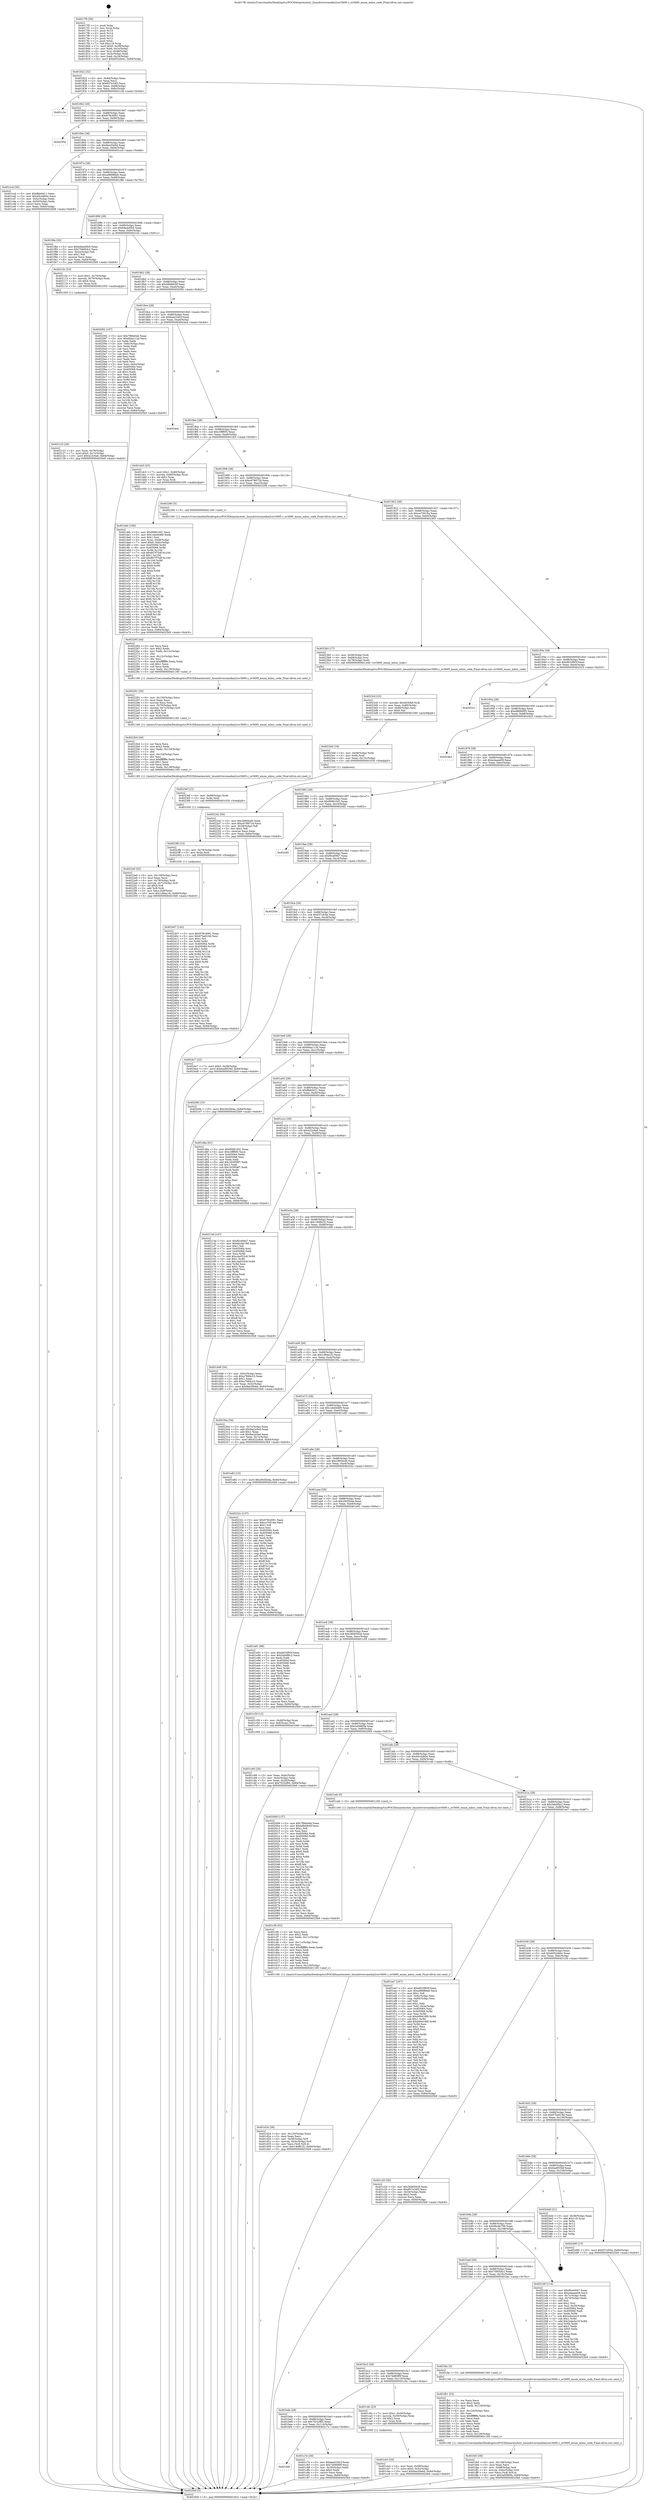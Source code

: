 digraph "0x4017f0" {
  label = "0x4017f0 (/mnt/c/Users/mathe/Desktop/tcc/POCII/binaries/extr_linuxdriversmediai2cov5695.c_ov5695_enum_mbus_code_Final-ollvm.out::main(0))"
  labelloc = "t"
  node[shape=record]

  Entry [label="",width=0.3,height=0.3,shape=circle,fillcolor=black,style=filled]
  "0x401822" [label="{
     0x401822 [32]\l
     | [instrs]\l
     &nbsp;&nbsp;0x401822 \<+6\>: mov -0x84(%rbp),%eax\l
     &nbsp;&nbsp;0x401828 \<+2\>: mov %eax,%ecx\l
     &nbsp;&nbsp;0x40182a \<+6\>: sub $0x857e34f3,%ecx\l
     &nbsp;&nbsp;0x401830 \<+6\>: mov %eax,-0x88(%rbp)\l
     &nbsp;&nbsp;0x401836 \<+6\>: mov %ecx,-0x8c(%rbp)\l
     &nbsp;&nbsp;0x40183c \<+6\>: je 0000000000401c3e \<main+0x44e\>\l
  }"]
  "0x401c3e" [label="{
     0x401c3e\l
  }", style=dashed]
  "0x401842" [label="{
     0x401842 [28]\l
     | [instrs]\l
     &nbsp;&nbsp;0x401842 \<+5\>: jmp 0000000000401847 \<main+0x57\>\l
     &nbsp;&nbsp;0x401847 \<+6\>: mov -0x88(%rbp),%eax\l
     &nbsp;&nbsp;0x40184d \<+5\>: sub $0x978c4091,%eax\l
     &nbsp;&nbsp;0x401852 \<+6\>: mov %eax,-0x90(%rbp)\l
     &nbsp;&nbsp;0x401858 \<+6\>: je 000000000040255d \<main+0xd6d\>\l
  }"]
  Exit [label="",width=0.3,height=0.3,shape=circle,fillcolor=black,style=filled,peripheries=2]
  "0x40255d" [label="{
     0x40255d\l
  }", style=dashed]
  "0x40185e" [label="{
     0x40185e [28]\l
     | [instrs]\l
     &nbsp;&nbsp;0x40185e \<+5\>: jmp 0000000000401863 \<main+0x73\>\l
     &nbsp;&nbsp;0x401863 \<+6\>: mov -0x88(%rbp),%eax\l
     &nbsp;&nbsp;0x401869 \<+5\>: sub $0x9ee30e6d,%eax\l
     &nbsp;&nbsp;0x40186e \<+6\>: mov %eax,-0x94(%rbp)\l
     &nbsp;&nbsp;0x401874 \<+6\>: je 0000000000401ccd \<main+0x4dd\>\l
  }"]
  "0x402407" [label="{
     0x402407 [142]\l
     | [instrs]\l
     &nbsp;&nbsp;0x402407 \<+5\>: mov $0x978c4091,%eax\l
     &nbsp;&nbsp;0x40240c \<+5\>: mov $0x67be619d,%esi\l
     &nbsp;&nbsp;0x402411 \<+2\>: mov $0x1,%cl\l
     &nbsp;&nbsp;0x402413 \<+3\>: xor %r8d,%r8d\l
     &nbsp;&nbsp;0x402416 \<+8\>: mov 0x405064,%r9d\l
     &nbsp;&nbsp;0x40241e \<+8\>: mov 0x405068,%r10d\l
     &nbsp;&nbsp;0x402426 \<+4\>: sub $0x1,%r8d\l
     &nbsp;&nbsp;0x40242a \<+3\>: mov %r9d,%r11d\l
     &nbsp;&nbsp;0x40242d \<+3\>: add %r8d,%r11d\l
     &nbsp;&nbsp;0x402430 \<+4\>: imul %r11d,%r9d\l
     &nbsp;&nbsp;0x402434 \<+4\>: and $0x1,%r9d\l
     &nbsp;&nbsp;0x402438 \<+4\>: cmp $0x0,%r9d\l
     &nbsp;&nbsp;0x40243c \<+3\>: sete %bl\l
     &nbsp;&nbsp;0x40243f \<+4\>: cmp $0xa,%r10d\l
     &nbsp;&nbsp;0x402443 \<+4\>: setl %r14b\l
     &nbsp;&nbsp;0x402447 \<+3\>: mov %bl,%r15b\l
     &nbsp;&nbsp;0x40244a \<+4\>: xor $0xff,%r15b\l
     &nbsp;&nbsp;0x40244e \<+3\>: mov %r14b,%r12b\l
     &nbsp;&nbsp;0x402451 \<+4\>: xor $0xff,%r12b\l
     &nbsp;&nbsp;0x402455 \<+3\>: xor $0x0,%cl\l
     &nbsp;&nbsp;0x402458 \<+3\>: mov %r15b,%r13b\l
     &nbsp;&nbsp;0x40245b \<+4\>: and $0x0,%r13b\l
     &nbsp;&nbsp;0x40245f \<+2\>: and %cl,%bl\l
     &nbsp;&nbsp;0x402461 \<+3\>: mov %r12b,%dl\l
     &nbsp;&nbsp;0x402464 \<+3\>: and $0x0,%dl\l
     &nbsp;&nbsp;0x402467 \<+3\>: and %cl,%r14b\l
     &nbsp;&nbsp;0x40246a \<+3\>: or %bl,%r13b\l
     &nbsp;&nbsp;0x40246d \<+3\>: or %r14b,%dl\l
     &nbsp;&nbsp;0x402470 \<+3\>: xor %dl,%r13b\l
     &nbsp;&nbsp;0x402473 \<+3\>: or %r12b,%r15b\l
     &nbsp;&nbsp;0x402476 \<+4\>: xor $0xff,%r15b\l
     &nbsp;&nbsp;0x40247a \<+3\>: or $0x0,%cl\l
     &nbsp;&nbsp;0x40247d \<+3\>: and %cl,%r15b\l
     &nbsp;&nbsp;0x402480 \<+3\>: or %r15b,%r13b\l
     &nbsp;&nbsp;0x402483 \<+4\>: test $0x1,%r13b\l
     &nbsp;&nbsp;0x402487 \<+3\>: cmovne %esi,%eax\l
     &nbsp;&nbsp;0x40248a \<+6\>: mov %eax,-0x84(%rbp)\l
     &nbsp;&nbsp;0x402490 \<+5\>: jmp 00000000004025b9 \<main+0xdc9\>\l
  }"]
  "0x401ccd" [label="{
     0x401ccd [30]\l
     | [instrs]\l
     &nbsp;&nbsp;0x401ccd \<+5\>: mov $0xffeb0d11,%eax\l
     &nbsp;&nbsp;0x401cd2 \<+5\>: mov $0x45c4d60e,%ecx\l
     &nbsp;&nbsp;0x401cd7 \<+3\>: mov -0x5c(%rbp),%edx\l
     &nbsp;&nbsp;0x401cda \<+3\>: cmp -0x50(%rbp),%edx\l
     &nbsp;&nbsp;0x401cdd \<+3\>: cmovl %ecx,%eax\l
     &nbsp;&nbsp;0x401ce0 \<+6\>: mov %eax,-0x84(%rbp)\l
     &nbsp;&nbsp;0x401ce6 \<+5\>: jmp 00000000004025b9 \<main+0xdc9\>\l
  }"]
  "0x40187a" [label="{
     0x40187a [28]\l
     | [instrs]\l
     &nbsp;&nbsp;0x40187a \<+5\>: jmp 000000000040187f \<main+0x8f\>\l
     &nbsp;&nbsp;0x40187f \<+6\>: mov -0x88(%rbp),%eax\l
     &nbsp;&nbsp;0x401885 \<+5\>: sub $0xa98986a9,%eax\l
     &nbsp;&nbsp;0x40188a \<+6\>: mov %eax,-0x98(%rbp)\l
     &nbsp;&nbsp;0x401890 \<+6\>: je 0000000000401f8e \<main+0x79e\>\l
  }"]
  "0x4023fb" [label="{
     0x4023fb [12]\l
     | [instrs]\l
     &nbsp;&nbsp;0x4023fb \<+4\>: mov -0x78(%rbp),%rdx\l
     &nbsp;&nbsp;0x4023ff \<+3\>: mov %rdx,%rdi\l
     &nbsp;&nbsp;0x402402 \<+5\>: call 0000000000401030 \<free@plt\>\l
     | [calls]\l
     &nbsp;&nbsp;0x401030 \{1\} (unknown)\l
  }"]
  "0x401f8e" [label="{
     0x401f8e [30]\l
     | [instrs]\l
     &nbsp;&nbsp;0x401f8e \<+5\>: mov $0xb9a4d5b5,%eax\l
     &nbsp;&nbsp;0x401f93 \<+5\>: mov $0x75905dc2,%ecx\l
     &nbsp;&nbsp;0x401f98 \<+3\>: mov -0x2a(%rbp),%dl\l
     &nbsp;&nbsp;0x401f9b \<+3\>: test $0x1,%dl\l
     &nbsp;&nbsp;0x401f9e \<+3\>: cmovne %ecx,%eax\l
     &nbsp;&nbsp;0x401fa1 \<+6\>: mov %eax,-0x84(%rbp)\l
     &nbsp;&nbsp;0x401fa7 \<+5\>: jmp 00000000004025b9 \<main+0xdc9\>\l
  }"]
  "0x401896" [label="{
     0x401896 [28]\l
     | [instrs]\l
     &nbsp;&nbsp;0x401896 \<+5\>: jmp 000000000040189b \<main+0xab\>\l
     &nbsp;&nbsp;0x40189b \<+6\>: mov -0x88(%rbp),%eax\l
     &nbsp;&nbsp;0x4018a1 \<+5\>: sub $0xb9a4d5b5,%eax\l
     &nbsp;&nbsp;0x4018a6 \<+6\>: mov %eax,-0x9c(%rbp)\l
     &nbsp;&nbsp;0x4018ac \<+6\>: je 000000000040210c \<main+0x91c\>\l
  }"]
  "0x4023ef" [label="{
     0x4023ef [12]\l
     | [instrs]\l
     &nbsp;&nbsp;0x4023ef \<+4\>: mov -0x68(%rbp),%rdx\l
     &nbsp;&nbsp;0x4023f3 \<+3\>: mov %rdx,%rdi\l
     &nbsp;&nbsp;0x4023f6 \<+5\>: call 0000000000401030 \<free@plt\>\l
     | [calls]\l
     &nbsp;&nbsp;0x401030 \{1\} (unknown)\l
  }"]
  "0x40210c" [label="{
     0x40210c [23]\l
     | [instrs]\l
     &nbsp;&nbsp;0x40210c \<+7\>: movl $0x1,-0x70(%rbp)\l
     &nbsp;&nbsp;0x402113 \<+4\>: movslq -0x70(%rbp),%rax\l
     &nbsp;&nbsp;0x402117 \<+4\>: shl $0x4,%rax\l
     &nbsp;&nbsp;0x40211b \<+3\>: mov %rax,%rdi\l
     &nbsp;&nbsp;0x40211e \<+5\>: call 0000000000401050 \<malloc@plt\>\l
     | [calls]\l
     &nbsp;&nbsp;0x401050 \{1\} (unknown)\l
  }"]
  "0x4018b2" [label="{
     0x4018b2 [28]\l
     | [instrs]\l
     &nbsp;&nbsp;0x4018b2 \<+5\>: jmp 00000000004018b7 \<main+0xc7\>\l
     &nbsp;&nbsp;0x4018b7 \<+6\>: mov -0x88(%rbp),%eax\l
     &nbsp;&nbsp;0x4018bd \<+5\>: sub $0xb9b68c0f,%eax\l
     &nbsp;&nbsp;0x4018c2 \<+6\>: mov %eax,-0xa0(%rbp)\l
     &nbsp;&nbsp;0x4018c8 \<+6\>: je 0000000000402092 \<main+0x8a2\>\l
  }"]
  "0x4023dd" [label="{
     0x4023dd [18]\l
     | [instrs]\l
     &nbsp;&nbsp;0x4023dd \<+4\>: mov -0x58(%rbp),%rdx\l
     &nbsp;&nbsp;0x4023e1 \<+3\>: mov %rdx,%rdi\l
     &nbsp;&nbsp;0x4023e4 \<+6\>: mov %eax,-0x13c(%rbp)\l
     &nbsp;&nbsp;0x4023ea \<+5\>: call 0000000000401030 \<free@plt\>\l
     | [calls]\l
     &nbsp;&nbsp;0x401030 \{1\} (unknown)\l
  }"]
  "0x402092" [label="{
     0x402092 [107]\l
     | [instrs]\l
     &nbsp;&nbsp;0x402092 \<+5\>: mov $0x7f66e0eb,%eax\l
     &nbsp;&nbsp;0x402097 \<+5\>: mov $0xfd4a112d,%ecx\l
     &nbsp;&nbsp;0x40209c \<+2\>: xor %edx,%edx\l
     &nbsp;&nbsp;0x40209e \<+3\>: mov -0x6c(%rbp),%esi\l
     &nbsp;&nbsp;0x4020a1 \<+2\>: mov %edx,%edi\l
     &nbsp;&nbsp;0x4020a3 \<+2\>: sub %esi,%edi\l
     &nbsp;&nbsp;0x4020a5 \<+2\>: mov %edx,%esi\l
     &nbsp;&nbsp;0x4020a7 \<+3\>: sub $0x1,%esi\l
     &nbsp;&nbsp;0x4020aa \<+2\>: add %esi,%edi\l
     &nbsp;&nbsp;0x4020ac \<+2\>: mov %edx,%esi\l
     &nbsp;&nbsp;0x4020ae \<+2\>: sub %edi,%esi\l
     &nbsp;&nbsp;0x4020b0 \<+3\>: mov %esi,-0x6c(%rbp)\l
     &nbsp;&nbsp;0x4020b3 \<+7\>: mov 0x405064,%esi\l
     &nbsp;&nbsp;0x4020ba \<+7\>: mov 0x405068,%edi\l
     &nbsp;&nbsp;0x4020c1 \<+3\>: sub $0x1,%edx\l
     &nbsp;&nbsp;0x4020c4 \<+3\>: mov %esi,%r8d\l
     &nbsp;&nbsp;0x4020c7 \<+3\>: add %edx,%r8d\l
     &nbsp;&nbsp;0x4020ca \<+4\>: imul %r8d,%esi\l
     &nbsp;&nbsp;0x4020ce \<+3\>: and $0x1,%esi\l
     &nbsp;&nbsp;0x4020d1 \<+3\>: cmp $0x0,%esi\l
     &nbsp;&nbsp;0x4020d4 \<+4\>: sete %r9b\l
     &nbsp;&nbsp;0x4020d8 \<+3\>: cmp $0xa,%edi\l
     &nbsp;&nbsp;0x4020db \<+4\>: setl %r10b\l
     &nbsp;&nbsp;0x4020df \<+3\>: mov %r9b,%r11b\l
     &nbsp;&nbsp;0x4020e2 \<+3\>: and %r10b,%r11b\l
     &nbsp;&nbsp;0x4020e5 \<+3\>: xor %r10b,%r9b\l
     &nbsp;&nbsp;0x4020e8 \<+3\>: or %r9b,%r11b\l
     &nbsp;&nbsp;0x4020eb \<+4\>: test $0x1,%r11b\l
     &nbsp;&nbsp;0x4020ef \<+3\>: cmovne %ecx,%eax\l
     &nbsp;&nbsp;0x4020f2 \<+6\>: mov %eax,-0x84(%rbp)\l
     &nbsp;&nbsp;0x4020f8 \<+5\>: jmp 00000000004025b9 \<main+0xdc9\>\l
  }"]
  "0x4018ce" [label="{
     0x4018ce [28]\l
     | [instrs]\l
     &nbsp;&nbsp;0x4018ce \<+5\>: jmp 00000000004018d3 \<main+0xe3\>\l
     &nbsp;&nbsp;0x4018d3 \<+6\>: mov -0x88(%rbp),%eax\l
     &nbsp;&nbsp;0x4018d9 \<+5\>: sub $0xba433d1f,%eax\l
     &nbsp;&nbsp;0x4018de \<+6\>: mov %eax,-0xa4(%rbp)\l
     &nbsp;&nbsp;0x4018e4 \<+6\>: je 00000000004024a4 \<main+0xcb4\>\l
  }"]
  "0x4023c6" [label="{
     0x4023c6 [23]\l
     | [instrs]\l
     &nbsp;&nbsp;0x4023c6 \<+10\>: movabs $0x4030b6,%rdi\l
     &nbsp;&nbsp;0x4023d0 \<+3\>: mov %eax,-0x80(%rbp)\l
     &nbsp;&nbsp;0x4023d3 \<+3\>: mov -0x80(%rbp),%esi\l
     &nbsp;&nbsp;0x4023d6 \<+2\>: mov $0x0,%al\l
     &nbsp;&nbsp;0x4023d8 \<+5\>: call 0000000000401040 \<printf@plt\>\l
     | [calls]\l
     &nbsp;&nbsp;0x401040 \{1\} (unknown)\l
  }"]
  "0x4024a4" [label="{
     0x4024a4\l
  }", style=dashed]
  "0x4018ea" [label="{
     0x4018ea [28]\l
     | [instrs]\l
     &nbsp;&nbsp;0x4018ea \<+5\>: jmp 00000000004018ef \<main+0xff\>\l
     &nbsp;&nbsp;0x4018ef \<+6\>: mov -0x88(%rbp),%eax\l
     &nbsp;&nbsp;0x4018f5 \<+5\>: sub $0xc5fff0f3,%eax\l
     &nbsp;&nbsp;0x4018fa \<+6\>: mov %eax,-0xa8(%rbp)\l
     &nbsp;&nbsp;0x401900 \<+6\>: je 0000000000401dc5 \<main+0x5d5\>\l
  }"]
  "0x4022e0" [label="{
     0x4022e0 [42]\l
     | [instrs]\l
     &nbsp;&nbsp;0x4022e0 \<+6\>: mov -0x138(%rbp),%ecx\l
     &nbsp;&nbsp;0x4022e6 \<+3\>: imul %eax,%ecx\l
     &nbsp;&nbsp;0x4022e9 \<+4\>: mov -0x78(%rbp),%rdi\l
     &nbsp;&nbsp;0x4022ed \<+4\>: movslq -0x7c(%rbp),%r8\l
     &nbsp;&nbsp;0x4022f1 \<+4\>: shl $0x4,%r8\l
     &nbsp;&nbsp;0x4022f5 \<+3\>: add %r8,%rdi\l
     &nbsp;&nbsp;0x4022f8 \<+3\>: mov %ecx,0x8(%rdi)\l
     &nbsp;&nbsp;0x4022fb \<+10\>: movl $0x1d9ae1fc,-0x84(%rbp)\l
     &nbsp;&nbsp;0x402305 \<+5\>: jmp 00000000004025b9 \<main+0xdc9\>\l
  }"]
  "0x401dc5" [label="{
     0x401dc5 [23]\l
     | [instrs]\l
     &nbsp;&nbsp;0x401dc5 \<+7\>: movl $0x1,-0x60(%rbp)\l
     &nbsp;&nbsp;0x401dcc \<+4\>: movslq -0x60(%rbp),%rax\l
     &nbsp;&nbsp;0x401dd0 \<+4\>: shl $0x2,%rax\l
     &nbsp;&nbsp;0x401dd4 \<+3\>: mov %rax,%rdi\l
     &nbsp;&nbsp;0x401dd7 \<+5\>: call 0000000000401050 \<malloc@plt\>\l
     | [calls]\l
     &nbsp;&nbsp;0x401050 \{1\} (unknown)\l
  }"]
  "0x401906" [label="{
     0x401906 [28]\l
     | [instrs]\l
     &nbsp;&nbsp;0x401906 \<+5\>: jmp 000000000040190b \<main+0x11b\>\l
     &nbsp;&nbsp;0x40190b \<+6\>: mov -0x88(%rbp),%eax\l
     &nbsp;&nbsp;0x401911 \<+5\>: sub $0xc678872d,%eax\l
     &nbsp;&nbsp;0x401916 \<+6\>: mov %eax,-0xac(%rbp)\l
     &nbsp;&nbsp;0x40191c \<+6\>: je 0000000000402260 \<main+0xa70\>\l
  }"]
  "0x4022b4" [label="{
     0x4022b4 [44]\l
     | [instrs]\l
     &nbsp;&nbsp;0x4022b4 \<+2\>: xor %ecx,%ecx\l
     &nbsp;&nbsp;0x4022b6 \<+5\>: mov $0x2,%edx\l
     &nbsp;&nbsp;0x4022bb \<+6\>: mov %edx,-0x134(%rbp)\l
     &nbsp;&nbsp;0x4022c1 \<+1\>: cltd\l
     &nbsp;&nbsp;0x4022c2 \<+6\>: mov -0x134(%rbp),%esi\l
     &nbsp;&nbsp;0x4022c8 \<+2\>: idiv %esi\l
     &nbsp;&nbsp;0x4022ca \<+6\>: imul $0xfffffffe,%edx,%edx\l
     &nbsp;&nbsp;0x4022d0 \<+3\>: sub $0x1,%ecx\l
     &nbsp;&nbsp;0x4022d3 \<+2\>: sub %ecx,%edx\l
     &nbsp;&nbsp;0x4022d5 \<+6\>: mov %edx,-0x138(%rbp)\l
     &nbsp;&nbsp;0x4022db \<+5\>: call 0000000000401160 \<next_i\>\l
     | [calls]\l
     &nbsp;&nbsp;0x401160 \{1\} (/mnt/c/Users/mathe/Desktop/tcc/POCII/binaries/extr_linuxdriversmediai2cov5695.c_ov5695_enum_mbus_code_Final-ollvm.out::next_i)\l
  }"]
  "0x402260" [label="{
     0x402260 [5]\l
     | [instrs]\l
     &nbsp;&nbsp;0x402260 \<+5\>: call 0000000000401160 \<next_i\>\l
     | [calls]\l
     &nbsp;&nbsp;0x401160 \{1\} (/mnt/c/Users/mathe/Desktop/tcc/POCII/binaries/extr_linuxdriversmediai2cov5695.c_ov5695_enum_mbus_code_Final-ollvm.out::next_i)\l
  }"]
  "0x401922" [label="{
     0x401922 [28]\l
     | [instrs]\l
     &nbsp;&nbsp;0x401922 \<+5\>: jmp 0000000000401927 \<main+0x137\>\l
     &nbsp;&nbsp;0x401927 \<+6\>: mov -0x88(%rbp),%eax\l
     &nbsp;&nbsp;0x40192d \<+5\>: sub $0xce70016a,%eax\l
     &nbsp;&nbsp;0x401932 \<+6\>: mov %eax,-0xb0(%rbp)\l
     &nbsp;&nbsp;0x401938 \<+6\>: je 00000000004023b5 \<main+0xbc5\>\l
  }"]
  "0x402291" [label="{
     0x402291 [35]\l
     | [instrs]\l
     &nbsp;&nbsp;0x402291 \<+6\>: mov -0x130(%rbp),%ecx\l
     &nbsp;&nbsp;0x402297 \<+3\>: imul %eax,%ecx\l
     &nbsp;&nbsp;0x40229a \<+3\>: movslq %ecx,%rdi\l
     &nbsp;&nbsp;0x40229d \<+4\>: mov -0x78(%rbp),%r8\l
     &nbsp;&nbsp;0x4022a1 \<+4\>: movslq -0x7c(%rbp),%r9\l
     &nbsp;&nbsp;0x4022a5 \<+4\>: shl $0x4,%r9\l
     &nbsp;&nbsp;0x4022a9 \<+3\>: add %r9,%r8\l
     &nbsp;&nbsp;0x4022ac \<+3\>: mov %rdi,(%r8)\l
     &nbsp;&nbsp;0x4022af \<+5\>: call 0000000000401160 \<next_i\>\l
     | [calls]\l
     &nbsp;&nbsp;0x401160 \{1\} (/mnt/c/Users/mathe/Desktop/tcc/POCII/binaries/extr_linuxdriversmediai2cov5695.c_ov5695_enum_mbus_code_Final-ollvm.out::next_i)\l
  }"]
  "0x4023b5" [label="{
     0x4023b5 [17]\l
     | [instrs]\l
     &nbsp;&nbsp;0x4023b5 \<+4\>: mov -0x58(%rbp),%rdi\l
     &nbsp;&nbsp;0x4023b9 \<+4\>: mov -0x68(%rbp),%rsi\l
     &nbsp;&nbsp;0x4023bd \<+4\>: mov -0x78(%rbp),%rdx\l
     &nbsp;&nbsp;0x4023c1 \<+5\>: call 0000000000401440 \<ov5695_enum_mbus_code\>\l
     | [calls]\l
     &nbsp;&nbsp;0x401440 \{1\} (/mnt/c/Users/mathe/Desktop/tcc/POCII/binaries/extr_linuxdriversmediai2cov5695.c_ov5695_enum_mbus_code_Final-ollvm.out::ov5695_enum_mbus_code)\l
  }"]
  "0x40193e" [label="{
     0x40193e [28]\l
     | [instrs]\l
     &nbsp;&nbsp;0x40193e \<+5\>: jmp 0000000000401943 \<main+0x153\>\l
     &nbsp;&nbsp;0x401943 \<+6\>: mov -0x88(%rbp),%eax\l
     &nbsp;&nbsp;0x401949 \<+5\>: sub $0xd633f93f,%eax\l
     &nbsp;&nbsp;0x40194e \<+6\>: mov %eax,-0xb4(%rbp)\l
     &nbsp;&nbsp;0x401954 \<+6\>: je 0000000000402523 \<main+0xd33\>\l
  }"]
  "0x402265" [label="{
     0x402265 [44]\l
     | [instrs]\l
     &nbsp;&nbsp;0x402265 \<+2\>: xor %ecx,%ecx\l
     &nbsp;&nbsp;0x402267 \<+5\>: mov $0x2,%edx\l
     &nbsp;&nbsp;0x40226c \<+6\>: mov %edx,-0x12c(%rbp)\l
     &nbsp;&nbsp;0x402272 \<+1\>: cltd\l
     &nbsp;&nbsp;0x402273 \<+6\>: mov -0x12c(%rbp),%esi\l
     &nbsp;&nbsp;0x402279 \<+2\>: idiv %esi\l
     &nbsp;&nbsp;0x40227b \<+6\>: imul $0xfffffffe,%edx,%edx\l
     &nbsp;&nbsp;0x402281 \<+3\>: sub $0x1,%ecx\l
     &nbsp;&nbsp;0x402284 \<+2\>: sub %ecx,%edx\l
     &nbsp;&nbsp;0x402286 \<+6\>: mov %edx,-0x130(%rbp)\l
     &nbsp;&nbsp;0x40228c \<+5\>: call 0000000000401160 \<next_i\>\l
     | [calls]\l
     &nbsp;&nbsp;0x401160 \{1\} (/mnt/c/Users/mathe/Desktop/tcc/POCII/binaries/extr_linuxdriversmediai2cov5695.c_ov5695_enum_mbus_code_Final-ollvm.out::next_i)\l
  }"]
  "0x402523" [label="{
     0x402523\l
  }", style=dashed]
  "0x40195a" [label="{
     0x40195a [28]\l
     | [instrs]\l
     &nbsp;&nbsp;0x40195a \<+5\>: jmp 000000000040195f \<main+0x16f\>\l
     &nbsp;&nbsp;0x40195f \<+6\>: mov -0x88(%rbp),%eax\l
     &nbsp;&nbsp;0x401965 \<+5\>: sub $0xd889d5f5,%eax\l
     &nbsp;&nbsp;0x40196a \<+6\>: mov %eax,-0xb8(%rbp)\l
     &nbsp;&nbsp;0x401970 \<+6\>: je 00000000004024b3 \<main+0xcc3\>\l
  }"]
  "0x402123" [label="{
     0x402123 [26]\l
     | [instrs]\l
     &nbsp;&nbsp;0x402123 \<+4\>: mov %rax,-0x78(%rbp)\l
     &nbsp;&nbsp;0x402127 \<+7\>: movl $0x0,-0x7c(%rbp)\l
     &nbsp;&nbsp;0x40212e \<+10\>: movl $0x422c6a6,-0x84(%rbp)\l
     &nbsp;&nbsp;0x402138 \<+5\>: jmp 00000000004025b9 \<main+0xdc9\>\l
  }"]
  "0x4024b3" [label="{
     0x4024b3\l
  }", style=dashed]
  "0x401976" [label="{
     0x401976 [28]\l
     | [instrs]\l
     &nbsp;&nbsp;0x401976 \<+5\>: jmp 000000000040197b \<main+0x18b\>\l
     &nbsp;&nbsp;0x40197b \<+6\>: mov -0x88(%rbp),%eax\l
     &nbsp;&nbsp;0x401981 \<+5\>: sub $0xe4aaee09,%eax\l
     &nbsp;&nbsp;0x401986 \<+6\>: mov %eax,-0xbc(%rbp)\l
     &nbsp;&nbsp;0x40198c \<+6\>: je 0000000000402242 \<main+0xa52\>\l
  }"]
  "0x401fe5" [label="{
     0x401fe5 [36]\l
     | [instrs]\l
     &nbsp;&nbsp;0x401fe5 \<+6\>: mov -0x128(%rbp),%ecx\l
     &nbsp;&nbsp;0x401feb \<+3\>: imul %eax,%ecx\l
     &nbsp;&nbsp;0x401fee \<+4\>: mov -0x68(%rbp),%r8\l
     &nbsp;&nbsp;0x401ff2 \<+4\>: movslq -0x6c(%rbp),%r9\l
     &nbsp;&nbsp;0x401ff6 \<+4\>: mov %ecx,(%r8,%r9,4)\l
     &nbsp;&nbsp;0x401ffa \<+10\>: movl $0x3a0980fa,-0x84(%rbp)\l
     &nbsp;&nbsp;0x402004 \<+5\>: jmp 00000000004025b9 \<main+0xdc9\>\l
  }"]
  "0x402242" [label="{
     0x402242 [30]\l
     | [instrs]\l
     &nbsp;&nbsp;0x402242 \<+5\>: mov $0x2995fcd0,%eax\l
     &nbsp;&nbsp;0x402247 \<+5\>: mov $0xc678872d,%ecx\l
     &nbsp;&nbsp;0x40224c \<+3\>: mov -0x29(%rbp),%dl\l
     &nbsp;&nbsp;0x40224f \<+3\>: test $0x1,%dl\l
     &nbsp;&nbsp;0x402252 \<+3\>: cmovne %ecx,%eax\l
     &nbsp;&nbsp;0x402255 \<+6\>: mov %eax,-0x84(%rbp)\l
     &nbsp;&nbsp;0x40225b \<+5\>: jmp 00000000004025b9 \<main+0xdc9\>\l
  }"]
  "0x401992" [label="{
     0x401992 [28]\l
     | [instrs]\l
     &nbsp;&nbsp;0x401992 \<+5\>: jmp 0000000000401997 \<main+0x1a7\>\l
     &nbsp;&nbsp;0x401997 \<+6\>: mov -0x88(%rbp),%eax\l
     &nbsp;&nbsp;0x40199d \<+5\>: sub $0xf09910d1,%eax\l
     &nbsp;&nbsp;0x4019a2 \<+6\>: mov %eax,-0xc0(%rbp)\l
     &nbsp;&nbsp;0x4019a8 \<+6\>: je 00000000004024f2 \<main+0xd02\>\l
  }"]
  "0x401fb1" [label="{
     0x401fb1 [52]\l
     | [instrs]\l
     &nbsp;&nbsp;0x401fb1 \<+2\>: xor %ecx,%ecx\l
     &nbsp;&nbsp;0x401fb3 \<+5\>: mov $0x2,%edx\l
     &nbsp;&nbsp;0x401fb8 \<+6\>: mov %edx,-0x124(%rbp)\l
     &nbsp;&nbsp;0x401fbe \<+1\>: cltd\l
     &nbsp;&nbsp;0x401fbf \<+6\>: mov -0x124(%rbp),%esi\l
     &nbsp;&nbsp;0x401fc5 \<+2\>: idiv %esi\l
     &nbsp;&nbsp;0x401fc7 \<+6\>: imul $0xfffffffe,%edx,%edx\l
     &nbsp;&nbsp;0x401fcd \<+2\>: mov %ecx,%edi\l
     &nbsp;&nbsp;0x401fcf \<+2\>: sub %edx,%edi\l
     &nbsp;&nbsp;0x401fd1 \<+2\>: mov %ecx,%edx\l
     &nbsp;&nbsp;0x401fd3 \<+3\>: sub $0x1,%edx\l
     &nbsp;&nbsp;0x401fd6 \<+2\>: add %edx,%edi\l
     &nbsp;&nbsp;0x401fd8 \<+2\>: sub %edi,%ecx\l
     &nbsp;&nbsp;0x401fda \<+6\>: mov %ecx,-0x128(%rbp)\l
     &nbsp;&nbsp;0x401fe0 \<+5\>: call 0000000000401160 \<next_i\>\l
     | [calls]\l
     &nbsp;&nbsp;0x401160 \{1\} (/mnt/c/Users/mathe/Desktop/tcc/POCII/binaries/extr_linuxdriversmediai2cov5695.c_ov5695_enum_mbus_code_Final-ollvm.out::next_i)\l
  }"]
  "0x4024f2" [label="{
     0x4024f2\l
  }", style=dashed]
  "0x4019ae" [label="{
     0x4019ae [28]\l
     | [instrs]\l
     &nbsp;&nbsp;0x4019ae \<+5\>: jmp 00000000004019b3 \<main+0x1c3\>\l
     &nbsp;&nbsp;0x4019b3 \<+6\>: mov -0x88(%rbp),%eax\l
     &nbsp;&nbsp;0x4019b9 \<+5\>: sub $0xf0ce0947,%eax\l
     &nbsp;&nbsp;0x4019be \<+6\>: mov %eax,-0xc4(%rbp)\l
     &nbsp;&nbsp;0x4019c4 \<+6\>: je 000000000040254e \<main+0xd5e\>\l
  }"]
  "0x401ddc" [label="{
     0x401ddc [166]\l
     | [instrs]\l
     &nbsp;&nbsp;0x401ddc \<+5\>: mov $0xf09910d1,%ecx\l
     &nbsp;&nbsp;0x401de1 \<+5\>: mov $0x1ded4469,%edx\l
     &nbsp;&nbsp;0x401de6 \<+3\>: mov $0x1,%sil\l
     &nbsp;&nbsp;0x401de9 \<+4\>: mov %rax,-0x68(%rbp)\l
     &nbsp;&nbsp;0x401ded \<+7\>: movl $0x0,-0x6c(%rbp)\l
     &nbsp;&nbsp;0x401df4 \<+8\>: mov 0x405064,%r8d\l
     &nbsp;&nbsp;0x401dfc \<+8\>: mov 0x405068,%r9d\l
     &nbsp;&nbsp;0x401e04 \<+3\>: mov %r8d,%r10d\l
     &nbsp;&nbsp;0x401e07 \<+7\>: sub $0x807f75df,%r10d\l
     &nbsp;&nbsp;0x401e0e \<+4\>: sub $0x1,%r10d\l
     &nbsp;&nbsp;0x401e12 \<+7\>: add $0x807f75df,%r10d\l
     &nbsp;&nbsp;0x401e19 \<+4\>: imul %r10d,%r8d\l
     &nbsp;&nbsp;0x401e1d \<+4\>: and $0x1,%r8d\l
     &nbsp;&nbsp;0x401e21 \<+4\>: cmp $0x0,%r8d\l
     &nbsp;&nbsp;0x401e25 \<+4\>: sete %r11b\l
     &nbsp;&nbsp;0x401e29 \<+4\>: cmp $0xa,%r9d\l
     &nbsp;&nbsp;0x401e2d \<+3\>: setl %bl\l
     &nbsp;&nbsp;0x401e30 \<+3\>: mov %r11b,%r14b\l
     &nbsp;&nbsp;0x401e33 \<+4\>: xor $0xff,%r14b\l
     &nbsp;&nbsp;0x401e37 \<+3\>: mov %bl,%r15b\l
     &nbsp;&nbsp;0x401e3a \<+4\>: xor $0xff,%r15b\l
     &nbsp;&nbsp;0x401e3e \<+4\>: xor $0x0,%sil\l
     &nbsp;&nbsp;0x401e42 \<+3\>: mov %r14b,%r12b\l
     &nbsp;&nbsp;0x401e45 \<+4\>: and $0x0,%r12b\l
     &nbsp;&nbsp;0x401e49 \<+3\>: and %sil,%r11b\l
     &nbsp;&nbsp;0x401e4c \<+3\>: mov %r15b,%r13b\l
     &nbsp;&nbsp;0x401e4f \<+4\>: and $0x0,%r13b\l
     &nbsp;&nbsp;0x401e53 \<+3\>: and %sil,%bl\l
     &nbsp;&nbsp;0x401e56 \<+3\>: or %r11b,%r12b\l
     &nbsp;&nbsp;0x401e59 \<+3\>: or %bl,%r13b\l
     &nbsp;&nbsp;0x401e5c \<+3\>: xor %r13b,%r12b\l
     &nbsp;&nbsp;0x401e5f \<+3\>: or %r15b,%r14b\l
     &nbsp;&nbsp;0x401e62 \<+4\>: xor $0xff,%r14b\l
     &nbsp;&nbsp;0x401e66 \<+4\>: or $0x0,%sil\l
     &nbsp;&nbsp;0x401e6a \<+3\>: and %sil,%r14b\l
     &nbsp;&nbsp;0x401e6d \<+3\>: or %r14b,%r12b\l
     &nbsp;&nbsp;0x401e70 \<+4\>: test $0x1,%r12b\l
     &nbsp;&nbsp;0x401e74 \<+3\>: cmovne %edx,%ecx\l
     &nbsp;&nbsp;0x401e77 \<+6\>: mov %ecx,-0x84(%rbp)\l
     &nbsp;&nbsp;0x401e7d \<+5\>: jmp 00000000004025b9 \<main+0xdc9\>\l
  }"]
  "0x40254e" [label="{
     0x40254e\l
  }", style=dashed]
  "0x4019ca" [label="{
     0x4019ca [28]\l
     | [instrs]\l
     &nbsp;&nbsp;0x4019ca \<+5\>: jmp 00000000004019cf \<main+0x1df\>\l
     &nbsp;&nbsp;0x4019cf \<+6\>: mov -0x88(%rbp),%eax\l
     &nbsp;&nbsp;0x4019d5 \<+5\>: sub $0xf37cfc0e,%eax\l
     &nbsp;&nbsp;0x4019da \<+6\>: mov %eax,-0xc8(%rbp)\l
     &nbsp;&nbsp;0x4019e0 \<+6\>: je 00000000004024c7 \<main+0xcd7\>\l
  }"]
  "0x401d24" [label="{
     0x401d24 [36]\l
     | [instrs]\l
     &nbsp;&nbsp;0x401d24 \<+6\>: mov -0x120(%rbp),%ecx\l
     &nbsp;&nbsp;0x401d2a \<+3\>: imul %eax,%ecx\l
     &nbsp;&nbsp;0x401d2d \<+4\>: mov -0x58(%rbp),%r8\l
     &nbsp;&nbsp;0x401d31 \<+4\>: movslq -0x5c(%rbp),%r9\l
     &nbsp;&nbsp;0x401d35 \<+4\>: mov %ecx,(%r8,%r9,4)\l
     &nbsp;&nbsp;0x401d39 \<+10\>: movl $0x140f81f2,-0x84(%rbp)\l
     &nbsp;&nbsp;0x401d43 \<+5\>: jmp 00000000004025b9 \<main+0xdc9\>\l
  }"]
  "0x4024c7" [label="{
     0x4024c7 [22]\l
     | [instrs]\l
     &nbsp;&nbsp;0x4024c7 \<+7\>: movl $0x0,-0x38(%rbp)\l
     &nbsp;&nbsp;0x4024ce \<+10\>: movl $0x6ad955bf,-0x84(%rbp)\l
     &nbsp;&nbsp;0x4024d8 \<+5\>: jmp 00000000004025b9 \<main+0xdc9\>\l
  }"]
  "0x4019e6" [label="{
     0x4019e6 [28]\l
     | [instrs]\l
     &nbsp;&nbsp;0x4019e6 \<+5\>: jmp 00000000004019eb \<main+0x1fb\>\l
     &nbsp;&nbsp;0x4019eb \<+6\>: mov -0x88(%rbp),%eax\l
     &nbsp;&nbsp;0x4019f1 \<+5\>: sub $0xfd4a112d,%eax\l
     &nbsp;&nbsp;0x4019f6 \<+6\>: mov %eax,-0xcc(%rbp)\l
     &nbsp;&nbsp;0x4019fc \<+6\>: je 00000000004020fd \<main+0x90d\>\l
  }"]
  "0x401cf0" [label="{
     0x401cf0 [52]\l
     | [instrs]\l
     &nbsp;&nbsp;0x401cf0 \<+2\>: xor %ecx,%ecx\l
     &nbsp;&nbsp;0x401cf2 \<+5\>: mov $0x2,%edx\l
     &nbsp;&nbsp;0x401cf7 \<+6\>: mov %edx,-0x11c(%rbp)\l
     &nbsp;&nbsp;0x401cfd \<+1\>: cltd\l
     &nbsp;&nbsp;0x401cfe \<+6\>: mov -0x11c(%rbp),%esi\l
     &nbsp;&nbsp;0x401d04 \<+2\>: idiv %esi\l
     &nbsp;&nbsp;0x401d06 \<+6\>: imul $0xfffffffe,%edx,%edx\l
     &nbsp;&nbsp;0x401d0c \<+2\>: mov %ecx,%edi\l
     &nbsp;&nbsp;0x401d0e \<+2\>: sub %edx,%edi\l
     &nbsp;&nbsp;0x401d10 \<+2\>: mov %ecx,%edx\l
     &nbsp;&nbsp;0x401d12 \<+3\>: sub $0x1,%edx\l
     &nbsp;&nbsp;0x401d15 \<+2\>: add %edx,%edi\l
     &nbsp;&nbsp;0x401d17 \<+2\>: sub %edi,%ecx\l
     &nbsp;&nbsp;0x401d19 \<+6\>: mov %ecx,-0x120(%rbp)\l
     &nbsp;&nbsp;0x401d1f \<+5\>: call 0000000000401160 \<next_i\>\l
     | [calls]\l
     &nbsp;&nbsp;0x401160 \{1\} (/mnt/c/Users/mathe/Desktop/tcc/POCII/binaries/extr_linuxdriversmediai2cov5695.c_ov5695_enum_mbus_code_Final-ollvm.out::next_i)\l
  }"]
  "0x4020fd" [label="{
     0x4020fd [15]\l
     | [instrs]\l
     &nbsp;&nbsp;0x4020fd \<+10\>: movl $0x29cf2b4a,-0x84(%rbp)\l
     &nbsp;&nbsp;0x402107 \<+5\>: jmp 00000000004025b9 \<main+0xdc9\>\l
  }"]
  "0x401a02" [label="{
     0x401a02 [28]\l
     | [instrs]\l
     &nbsp;&nbsp;0x401a02 \<+5\>: jmp 0000000000401a07 \<main+0x217\>\l
     &nbsp;&nbsp;0x401a07 \<+6\>: mov -0x88(%rbp),%eax\l
     &nbsp;&nbsp;0x401a0d \<+5\>: sub $0xffeb0d11,%eax\l
     &nbsp;&nbsp;0x401a12 \<+6\>: mov %eax,-0xd0(%rbp)\l
     &nbsp;&nbsp;0x401a18 \<+6\>: je 0000000000401d6a \<main+0x57a\>\l
  }"]
  "0x401cb3" [label="{
     0x401cb3 [26]\l
     | [instrs]\l
     &nbsp;&nbsp;0x401cb3 \<+4\>: mov %rax,-0x58(%rbp)\l
     &nbsp;&nbsp;0x401cb7 \<+7\>: movl $0x0,-0x5c(%rbp)\l
     &nbsp;&nbsp;0x401cbe \<+10\>: movl $0x9ee30e6d,-0x84(%rbp)\l
     &nbsp;&nbsp;0x401cc8 \<+5\>: jmp 00000000004025b9 \<main+0xdc9\>\l
  }"]
  "0x401d6a" [label="{
     0x401d6a [91]\l
     | [instrs]\l
     &nbsp;&nbsp;0x401d6a \<+5\>: mov $0xf09910d1,%eax\l
     &nbsp;&nbsp;0x401d6f \<+5\>: mov $0xc5fff0f3,%ecx\l
     &nbsp;&nbsp;0x401d74 \<+7\>: mov 0x405064,%edx\l
     &nbsp;&nbsp;0x401d7b \<+7\>: mov 0x405068,%esi\l
     &nbsp;&nbsp;0x401d82 \<+2\>: mov %edx,%edi\l
     &nbsp;&nbsp;0x401d84 \<+6\>: add $0x163958f7,%edi\l
     &nbsp;&nbsp;0x401d8a \<+3\>: sub $0x1,%edi\l
     &nbsp;&nbsp;0x401d8d \<+6\>: sub $0x163958f7,%edi\l
     &nbsp;&nbsp;0x401d93 \<+3\>: imul %edi,%edx\l
     &nbsp;&nbsp;0x401d96 \<+3\>: and $0x1,%edx\l
     &nbsp;&nbsp;0x401d99 \<+3\>: cmp $0x0,%edx\l
     &nbsp;&nbsp;0x401d9c \<+4\>: sete %r8b\l
     &nbsp;&nbsp;0x401da0 \<+3\>: cmp $0xa,%esi\l
     &nbsp;&nbsp;0x401da3 \<+4\>: setl %r9b\l
     &nbsp;&nbsp;0x401da7 \<+3\>: mov %r8b,%r10b\l
     &nbsp;&nbsp;0x401daa \<+3\>: and %r9b,%r10b\l
     &nbsp;&nbsp;0x401dad \<+3\>: xor %r9b,%r8b\l
     &nbsp;&nbsp;0x401db0 \<+3\>: or %r8b,%r10b\l
     &nbsp;&nbsp;0x401db3 \<+4\>: test $0x1,%r10b\l
     &nbsp;&nbsp;0x401db7 \<+3\>: cmovne %ecx,%eax\l
     &nbsp;&nbsp;0x401dba \<+6\>: mov %eax,-0x84(%rbp)\l
     &nbsp;&nbsp;0x401dc0 \<+5\>: jmp 00000000004025b9 \<main+0xdc9\>\l
  }"]
  "0x401a1e" [label="{
     0x401a1e [28]\l
     | [instrs]\l
     &nbsp;&nbsp;0x401a1e \<+5\>: jmp 0000000000401a23 \<main+0x233\>\l
     &nbsp;&nbsp;0x401a23 \<+6\>: mov -0x88(%rbp),%eax\l
     &nbsp;&nbsp;0x401a29 \<+5\>: sub $0x422c6a6,%eax\l
     &nbsp;&nbsp;0x401a2e \<+6\>: mov %eax,-0xd4(%rbp)\l
     &nbsp;&nbsp;0x401a34 \<+6\>: je 000000000040213d \<main+0x94d\>\l
  }"]
  "0x401bfa" [label="{
     0x401bfa\l
  }", style=dashed]
  "0x40213d" [label="{
     0x40213d [147]\l
     | [instrs]\l
     &nbsp;&nbsp;0x40213d \<+5\>: mov $0xf0ce0947,%eax\l
     &nbsp;&nbsp;0x402142 \<+5\>: mov $0x6bcbb799,%ecx\l
     &nbsp;&nbsp;0x402147 \<+2\>: mov $0x1,%dl\l
     &nbsp;&nbsp;0x402149 \<+7\>: mov 0x405064,%esi\l
     &nbsp;&nbsp;0x402150 \<+7\>: mov 0x405068,%edi\l
     &nbsp;&nbsp;0x402157 \<+3\>: mov %esi,%r8d\l
     &nbsp;&nbsp;0x40215a \<+7\>: add $0xc4a032c8,%r8d\l
     &nbsp;&nbsp;0x402161 \<+4\>: sub $0x1,%r8d\l
     &nbsp;&nbsp;0x402165 \<+7\>: sub $0xc4a032c8,%r8d\l
     &nbsp;&nbsp;0x40216c \<+4\>: imul %r8d,%esi\l
     &nbsp;&nbsp;0x402170 \<+3\>: and $0x1,%esi\l
     &nbsp;&nbsp;0x402173 \<+3\>: cmp $0x0,%esi\l
     &nbsp;&nbsp;0x402176 \<+4\>: sete %r9b\l
     &nbsp;&nbsp;0x40217a \<+3\>: cmp $0xa,%edi\l
     &nbsp;&nbsp;0x40217d \<+4\>: setl %r10b\l
     &nbsp;&nbsp;0x402181 \<+3\>: mov %r9b,%r11b\l
     &nbsp;&nbsp;0x402184 \<+4\>: xor $0xff,%r11b\l
     &nbsp;&nbsp;0x402188 \<+3\>: mov %r10b,%bl\l
     &nbsp;&nbsp;0x40218b \<+3\>: xor $0xff,%bl\l
     &nbsp;&nbsp;0x40218e \<+3\>: xor $0x1,%dl\l
     &nbsp;&nbsp;0x402191 \<+3\>: mov %r11b,%r14b\l
     &nbsp;&nbsp;0x402194 \<+4\>: and $0xff,%r14b\l
     &nbsp;&nbsp;0x402198 \<+3\>: and %dl,%r9b\l
     &nbsp;&nbsp;0x40219b \<+3\>: mov %bl,%r15b\l
     &nbsp;&nbsp;0x40219e \<+4\>: and $0xff,%r15b\l
     &nbsp;&nbsp;0x4021a2 \<+3\>: and %dl,%r10b\l
     &nbsp;&nbsp;0x4021a5 \<+3\>: or %r9b,%r14b\l
     &nbsp;&nbsp;0x4021a8 \<+3\>: or %r10b,%r15b\l
     &nbsp;&nbsp;0x4021ab \<+3\>: xor %r15b,%r14b\l
     &nbsp;&nbsp;0x4021ae \<+3\>: or %bl,%r11b\l
     &nbsp;&nbsp;0x4021b1 \<+4\>: xor $0xff,%r11b\l
     &nbsp;&nbsp;0x4021b5 \<+3\>: or $0x1,%dl\l
     &nbsp;&nbsp;0x4021b8 \<+3\>: and %dl,%r11b\l
     &nbsp;&nbsp;0x4021bb \<+3\>: or %r11b,%r14b\l
     &nbsp;&nbsp;0x4021be \<+4\>: test $0x1,%r14b\l
     &nbsp;&nbsp;0x4021c2 \<+3\>: cmovne %ecx,%eax\l
     &nbsp;&nbsp;0x4021c5 \<+6\>: mov %eax,-0x84(%rbp)\l
     &nbsp;&nbsp;0x4021cb \<+5\>: jmp 00000000004025b9 \<main+0xdc9\>\l
  }"]
  "0x401a3a" [label="{
     0x401a3a [28]\l
     | [instrs]\l
     &nbsp;&nbsp;0x401a3a \<+5\>: jmp 0000000000401a3f \<main+0x24f\>\l
     &nbsp;&nbsp;0x401a3f \<+6\>: mov -0x88(%rbp),%eax\l
     &nbsp;&nbsp;0x401a45 \<+5\>: sub $0x140f81f2,%eax\l
     &nbsp;&nbsp;0x401a4a \<+6\>: mov %eax,-0xd8(%rbp)\l
     &nbsp;&nbsp;0x401a50 \<+6\>: je 0000000000401d48 \<main+0x558\>\l
  }"]
  "0x401c7e" [label="{
     0x401c7e [30]\l
     | [instrs]\l
     &nbsp;&nbsp;0x401c7e \<+5\>: mov $0xba433d1f,%eax\l
     &nbsp;&nbsp;0x401c83 \<+5\>: mov $0x7dd80f0f,%ecx\l
     &nbsp;&nbsp;0x401c88 \<+3\>: mov -0x30(%rbp),%edx\l
     &nbsp;&nbsp;0x401c8b \<+3\>: cmp $0x0,%edx\l
     &nbsp;&nbsp;0x401c8e \<+3\>: cmove %ecx,%eax\l
     &nbsp;&nbsp;0x401c91 \<+6\>: mov %eax,-0x84(%rbp)\l
     &nbsp;&nbsp;0x401c97 \<+5\>: jmp 00000000004025b9 \<main+0xdc9\>\l
  }"]
  "0x401d48" [label="{
     0x401d48 [34]\l
     | [instrs]\l
     &nbsp;&nbsp;0x401d48 \<+3\>: mov -0x5c(%rbp),%eax\l
     &nbsp;&nbsp;0x401d4b \<+5\>: sub $0xa7884c23,%eax\l
     &nbsp;&nbsp;0x401d50 \<+3\>: add $0x1,%eax\l
     &nbsp;&nbsp;0x401d53 \<+5\>: add $0xa7884c23,%eax\l
     &nbsp;&nbsp;0x401d58 \<+3\>: mov %eax,-0x5c(%rbp)\l
     &nbsp;&nbsp;0x401d5b \<+10\>: movl $0x9ee30e6d,-0x84(%rbp)\l
     &nbsp;&nbsp;0x401d65 \<+5\>: jmp 00000000004025b9 \<main+0xdc9\>\l
  }"]
  "0x401a56" [label="{
     0x401a56 [28]\l
     | [instrs]\l
     &nbsp;&nbsp;0x401a56 \<+5\>: jmp 0000000000401a5b \<main+0x26b\>\l
     &nbsp;&nbsp;0x401a5b \<+6\>: mov -0x88(%rbp),%eax\l
     &nbsp;&nbsp;0x401a61 \<+5\>: sub $0x1d9ae1fc,%eax\l
     &nbsp;&nbsp;0x401a66 \<+6\>: mov %eax,-0xdc(%rbp)\l
     &nbsp;&nbsp;0x401a6c \<+6\>: je 000000000040230a \<main+0xb1a\>\l
  }"]
  "0x401bde" [label="{
     0x401bde [28]\l
     | [instrs]\l
     &nbsp;&nbsp;0x401bde \<+5\>: jmp 0000000000401be3 \<main+0x3f3\>\l
     &nbsp;&nbsp;0x401be3 \<+6\>: mov -0x88(%rbp),%eax\l
     &nbsp;&nbsp;0x401be9 \<+5\>: sub $0x7f232f85,%eax\l
     &nbsp;&nbsp;0x401bee \<+6\>: mov %eax,-0x114(%rbp)\l
     &nbsp;&nbsp;0x401bf4 \<+6\>: je 0000000000401c7e \<main+0x48e\>\l
  }"]
  "0x40230a" [label="{
     0x40230a [34]\l
     | [instrs]\l
     &nbsp;&nbsp;0x40230a \<+3\>: mov -0x7c(%rbp),%eax\l
     &nbsp;&nbsp;0x40230d \<+5\>: add $0xfea2a5ed,%eax\l
     &nbsp;&nbsp;0x402312 \<+3\>: add $0x1,%eax\l
     &nbsp;&nbsp;0x402315 \<+5\>: sub $0xfea2a5ed,%eax\l
     &nbsp;&nbsp;0x40231a \<+3\>: mov %eax,-0x7c(%rbp)\l
     &nbsp;&nbsp;0x40231d \<+10\>: movl $0x422c6a6,-0x84(%rbp)\l
     &nbsp;&nbsp;0x402327 \<+5\>: jmp 00000000004025b9 \<main+0xdc9\>\l
  }"]
  "0x401a72" [label="{
     0x401a72 [28]\l
     | [instrs]\l
     &nbsp;&nbsp;0x401a72 \<+5\>: jmp 0000000000401a77 \<main+0x287\>\l
     &nbsp;&nbsp;0x401a77 \<+6\>: mov -0x88(%rbp),%eax\l
     &nbsp;&nbsp;0x401a7d \<+5\>: sub $0x1ded4469,%eax\l
     &nbsp;&nbsp;0x401a82 \<+6\>: mov %eax,-0xe0(%rbp)\l
     &nbsp;&nbsp;0x401a88 \<+6\>: je 0000000000401e82 \<main+0x692\>\l
  }"]
  "0x401c9c" [label="{
     0x401c9c [23]\l
     | [instrs]\l
     &nbsp;&nbsp;0x401c9c \<+7\>: movl $0x1,-0x50(%rbp)\l
     &nbsp;&nbsp;0x401ca3 \<+4\>: movslq -0x50(%rbp),%rax\l
     &nbsp;&nbsp;0x401ca7 \<+4\>: shl $0x2,%rax\l
     &nbsp;&nbsp;0x401cab \<+3\>: mov %rax,%rdi\l
     &nbsp;&nbsp;0x401cae \<+5\>: call 0000000000401050 \<malloc@plt\>\l
     | [calls]\l
     &nbsp;&nbsp;0x401050 \{1\} (unknown)\l
  }"]
  "0x401e82" [label="{
     0x401e82 [15]\l
     | [instrs]\l
     &nbsp;&nbsp;0x401e82 \<+10\>: movl $0x29cf2b4a,-0x84(%rbp)\l
     &nbsp;&nbsp;0x401e8c \<+5\>: jmp 00000000004025b9 \<main+0xdc9\>\l
  }"]
  "0x401a8e" [label="{
     0x401a8e [28]\l
     | [instrs]\l
     &nbsp;&nbsp;0x401a8e \<+5\>: jmp 0000000000401a93 \<main+0x2a3\>\l
     &nbsp;&nbsp;0x401a93 \<+6\>: mov -0x88(%rbp),%eax\l
     &nbsp;&nbsp;0x401a99 \<+5\>: sub $0x2995fcd0,%eax\l
     &nbsp;&nbsp;0x401a9e \<+6\>: mov %eax,-0xe4(%rbp)\l
     &nbsp;&nbsp;0x401aa4 \<+6\>: je 000000000040232c \<main+0xb3c\>\l
  }"]
  "0x401bc2" [label="{
     0x401bc2 [28]\l
     | [instrs]\l
     &nbsp;&nbsp;0x401bc2 \<+5\>: jmp 0000000000401bc7 \<main+0x3d7\>\l
     &nbsp;&nbsp;0x401bc7 \<+6\>: mov -0x88(%rbp),%eax\l
     &nbsp;&nbsp;0x401bcd \<+5\>: sub $0x7dd80f0f,%eax\l
     &nbsp;&nbsp;0x401bd2 \<+6\>: mov %eax,-0x110(%rbp)\l
     &nbsp;&nbsp;0x401bd8 \<+6\>: je 0000000000401c9c \<main+0x4ac\>\l
  }"]
  "0x40232c" [label="{
     0x40232c [137]\l
     | [instrs]\l
     &nbsp;&nbsp;0x40232c \<+5\>: mov $0x978c4091,%eax\l
     &nbsp;&nbsp;0x402331 \<+5\>: mov $0xce70016a,%ecx\l
     &nbsp;&nbsp;0x402336 \<+2\>: mov $0x1,%dl\l
     &nbsp;&nbsp;0x402338 \<+2\>: xor %esi,%esi\l
     &nbsp;&nbsp;0x40233a \<+7\>: mov 0x405064,%edi\l
     &nbsp;&nbsp;0x402341 \<+8\>: mov 0x405068,%r8d\l
     &nbsp;&nbsp;0x402349 \<+3\>: sub $0x1,%esi\l
     &nbsp;&nbsp;0x40234c \<+3\>: mov %edi,%r9d\l
     &nbsp;&nbsp;0x40234f \<+3\>: add %esi,%r9d\l
     &nbsp;&nbsp;0x402352 \<+4\>: imul %r9d,%edi\l
     &nbsp;&nbsp;0x402356 \<+3\>: and $0x1,%edi\l
     &nbsp;&nbsp;0x402359 \<+3\>: cmp $0x0,%edi\l
     &nbsp;&nbsp;0x40235c \<+4\>: sete %r10b\l
     &nbsp;&nbsp;0x402360 \<+4\>: cmp $0xa,%r8d\l
     &nbsp;&nbsp;0x402364 \<+4\>: setl %r11b\l
     &nbsp;&nbsp;0x402368 \<+3\>: mov %r10b,%bl\l
     &nbsp;&nbsp;0x40236b \<+3\>: xor $0xff,%bl\l
     &nbsp;&nbsp;0x40236e \<+3\>: mov %r11b,%r14b\l
     &nbsp;&nbsp;0x402371 \<+4\>: xor $0xff,%r14b\l
     &nbsp;&nbsp;0x402375 \<+3\>: xor $0x0,%dl\l
     &nbsp;&nbsp;0x402378 \<+3\>: mov %bl,%r15b\l
     &nbsp;&nbsp;0x40237b \<+4\>: and $0x0,%r15b\l
     &nbsp;&nbsp;0x40237f \<+3\>: and %dl,%r10b\l
     &nbsp;&nbsp;0x402382 \<+3\>: mov %r14b,%r12b\l
     &nbsp;&nbsp;0x402385 \<+4\>: and $0x0,%r12b\l
     &nbsp;&nbsp;0x402389 \<+3\>: and %dl,%r11b\l
     &nbsp;&nbsp;0x40238c \<+3\>: or %r10b,%r15b\l
     &nbsp;&nbsp;0x40238f \<+3\>: or %r11b,%r12b\l
     &nbsp;&nbsp;0x402392 \<+3\>: xor %r12b,%r15b\l
     &nbsp;&nbsp;0x402395 \<+3\>: or %r14b,%bl\l
     &nbsp;&nbsp;0x402398 \<+3\>: xor $0xff,%bl\l
     &nbsp;&nbsp;0x40239b \<+3\>: or $0x0,%dl\l
     &nbsp;&nbsp;0x40239e \<+2\>: and %dl,%bl\l
     &nbsp;&nbsp;0x4023a0 \<+3\>: or %bl,%r15b\l
     &nbsp;&nbsp;0x4023a3 \<+4\>: test $0x1,%r15b\l
     &nbsp;&nbsp;0x4023a7 \<+3\>: cmovne %ecx,%eax\l
     &nbsp;&nbsp;0x4023aa \<+6\>: mov %eax,-0x84(%rbp)\l
     &nbsp;&nbsp;0x4023b0 \<+5\>: jmp 00000000004025b9 \<main+0xdc9\>\l
  }"]
  "0x401aaa" [label="{
     0x401aaa [28]\l
     | [instrs]\l
     &nbsp;&nbsp;0x401aaa \<+5\>: jmp 0000000000401aaf \<main+0x2bf\>\l
     &nbsp;&nbsp;0x401aaf \<+6\>: mov -0x88(%rbp),%eax\l
     &nbsp;&nbsp;0x401ab5 \<+5\>: sub $0x29cf2b4a,%eax\l
     &nbsp;&nbsp;0x401aba \<+6\>: mov %eax,-0xe8(%rbp)\l
     &nbsp;&nbsp;0x401ac0 \<+6\>: je 0000000000401e91 \<main+0x6a1\>\l
  }"]
  "0x401fac" [label="{
     0x401fac [5]\l
     | [instrs]\l
     &nbsp;&nbsp;0x401fac \<+5\>: call 0000000000401160 \<next_i\>\l
     | [calls]\l
     &nbsp;&nbsp;0x401160 \{1\} (/mnt/c/Users/mathe/Desktop/tcc/POCII/binaries/extr_linuxdriversmediai2cov5695.c_ov5695_enum_mbus_code_Final-ollvm.out::next_i)\l
  }"]
  "0x401e91" [label="{
     0x401e91 [86]\l
     | [instrs]\l
     &nbsp;&nbsp;0x401e91 \<+5\>: mov $0xd633f93f,%eax\l
     &nbsp;&nbsp;0x401e96 \<+5\>: mov $0x5ab0fbc2,%ecx\l
     &nbsp;&nbsp;0x401e9b \<+2\>: xor %edx,%edx\l
     &nbsp;&nbsp;0x401e9d \<+7\>: mov 0x405064,%esi\l
     &nbsp;&nbsp;0x401ea4 \<+7\>: mov 0x405068,%edi\l
     &nbsp;&nbsp;0x401eab \<+3\>: sub $0x1,%edx\l
     &nbsp;&nbsp;0x401eae \<+3\>: mov %esi,%r8d\l
     &nbsp;&nbsp;0x401eb1 \<+3\>: add %edx,%r8d\l
     &nbsp;&nbsp;0x401eb4 \<+4\>: imul %r8d,%esi\l
     &nbsp;&nbsp;0x401eb8 \<+3\>: and $0x1,%esi\l
     &nbsp;&nbsp;0x401ebb \<+3\>: cmp $0x0,%esi\l
     &nbsp;&nbsp;0x401ebe \<+4\>: sete %r9b\l
     &nbsp;&nbsp;0x401ec2 \<+3\>: cmp $0xa,%edi\l
     &nbsp;&nbsp;0x401ec5 \<+4\>: setl %r10b\l
     &nbsp;&nbsp;0x401ec9 \<+3\>: mov %r9b,%r11b\l
     &nbsp;&nbsp;0x401ecc \<+3\>: and %r10b,%r11b\l
     &nbsp;&nbsp;0x401ecf \<+3\>: xor %r10b,%r9b\l
     &nbsp;&nbsp;0x401ed2 \<+3\>: or %r9b,%r11b\l
     &nbsp;&nbsp;0x401ed5 \<+4\>: test $0x1,%r11b\l
     &nbsp;&nbsp;0x401ed9 \<+3\>: cmovne %ecx,%eax\l
     &nbsp;&nbsp;0x401edc \<+6\>: mov %eax,-0x84(%rbp)\l
     &nbsp;&nbsp;0x401ee2 \<+5\>: jmp 00000000004025b9 \<main+0xdc9\>\l
  }"]
  "0x401ac6" [label="{
     0x401ac6 [28]\l
     | [instrs]\l
     &nbsp;&nbsp;0x401ac6 \<+5\>: jmp 0000000000401acb \<main+0x2db\>\l
     &nbsp;&nbsp;0x401acb \<+6\>: mov -0x88(%rbp),%eax\l
     &nbsp;&nbsp;0x401ad1 \<+5\>: sub $0x3606593d,%eax\l
     &nbsp;&nbsp;0x401ad6 \<+6\>: mov %eax,-0xec(%rbp)\l
     &nbsp;&nbsp;0x401adc \<+6\>: je 0000000000401c59 \<main+0x469\>\l
  }"]
  "0x401ba6" [label="{
     0x401ba6 [28]\l
     | [instrs]\l
     &nbsp;&nbsp;0x401ba6 \<+5\>: jmp 0000000000401bab \<main+0x3bb\>\l
     &nbsp;&nbsp;0x401bab \<+6\>: mov -0x88(%rbp),%eax\l
     &nbsp;&nbsp;0x401bb1 \<+5\>: sub $0x75905dc2,%eax\l
     &nbsp;&nbsp;0x401bb6 \<+6\>: mov %eax,-0x10c(%rbp)\l
     &nbsp;&nbsp;0x401bbc \<+6\>: je 0000000000401fac \<main+0x7bc\>\l
  }"]
  "0x401c59" [label="{
     0x401c59 [13]\l
     | [instrs]\l
     &nbsp;&nbsp;0x401c59 \<+4\>: mov -0x48(%rbp),%rax\l
     &nbsp;&nbsp;0x401c5d \<+4\>: mov 0x8(%rax),%rdi\l
     &nbsp;&nbsp;0x401c61 \<+5\>: call 0000000000401060 \<atoi@plt\>\l
     | [calls]\l
     &nbsp;&nbsp;0x401060 \{1\} (unknown)\l
  }"]
  "0x401ae2" [label="{
     0x401ae2 [28]\l
     | [instrs]\l
     &nbsp;&nbsp;0x401ae2 \<+5\>: jmp 0000000000401ae7 \<main+0x2f7\>\l
     &nbsp;&nbsp;0x401ae7 \<+6\>: mov -0x88(%rbp),%eax\l
     &nbsp;&nbsp;0x401aed \<+5\>: sub $0x3a0980fa,%eax\l
     &nbsp;&nbsp;0x401af2 \<+6\>: mov %eax,-0xf0(%rbp)\l
     &nbsp;&nbsp;0x401af8 \<+6\>: je 0000000000402009 \<main+0x819\>\l
  }"]
  "0x4021d0" [label="{
     0x4021d0 [114]\l
     | [instrs]\l
     &nbsp;&nbsp;0x4021d0 \<+5\>: mov $0xf0ce0947,%eax\l
     &nbsp;&nbsp;0x4021d5 \<+5\>: mov $0xe4aaee09,%ecx\l
     &nbsp;&nbsp;0x4021da \<+3\>: mov -0x7c(%rbp),%edx\l
     &nbsp;&nbsp;0x4021dd \<+3\>: cmp -0x70(%rbp),%edx\l
     &nbsp;&nbsp;0x4021e0 \<+4\>: setl %sil\l
     &nbsp;&nbsp;0x4021e4 \<+4\>: and $0x1,%sil\l
     &nbsp;&nbsp;0x4021e8 \<+4\>: mov %sil,-0x29(%rbp)\l
     &nbsp;&nbsp;0x4021ec \<+7\>: mov 0x405064,%edx\l
     &nbsp;&nbsp;0x4021f3 \<+7\>: mov 0x405068,%edi\l
     &nbsp;&nbsp;0x4021fa \<+3\>: mov %edx,%r8d\l
     &nbsp;&nbsp;0x4021fd \<+7\>: sub $0x2cbe2e19,%r8d\l
     &nbsp;&nbsp;0x402204 \<+4\>: sub $0x1,%r8d\l
     &nbsp;&nbsp;0x402208 \<+7\>: add $0x2cbe2e19,%r8d\l
     &nbsp;&nbsp;0x40220f \<+4\>: imul %r8d,%edx\l
     &nbsp;&nbsp;0x402213 \<+3\>: and $0x1,%edx\l
     &nbsp;&nbsp;0x402216 \<+3\>: cmp $0x0,%edx\l
     &nbsp;&nbsp;0x402219 \<+4\>: sete %sil\l
     &nbsp;&nbsp;0x40221d \<+3\>: cmp $0xa,%edi\l
     &nbsp;&nbsp;0x402220 \<+4\>: setl %r9b\l
     &nbsp;&nbsp;0x402224 \<+3\>: mov %sil,%r10b\l
     &nbsp;&nbsp;0x402227 \<+3\>: and %r9b,%r10b\l
     &nbsp;&nbsp;0x40222a \<+3\>: xor %r9b,%sil\l
     &nbsp;&nbsp;0x40222d \<+3\>: or %sil,%r10b\l
     &nbsp;&nbsp;0x402230 \<+4\>: test $0x1,%r10b\l
     &nbsp;&nbsp;0x402234 \<+3\>: cmovne %ecx,%eax\l
     &nbsp;&nbsp;0x402237 \<+6\>: mov %eax,-0x84(%rbp)\l
     &nbsp;&nbsp;0x40223d \<+5\>: jmp 00000000004025b9 \<main+0xdc9\>\l
  }"]
  "0x402009" [label="{
     0x402009 [137]\l
     | [instrs]\l
     &nbsp;&nbsp;0x402009 \<+5\>: mov $0x7f66e0eb,%eax\l
     &nbsp;&nbsp;0x40200e \<+5\>: mov $0xb9b68c0f,%ecx\l
     &nbsp;&nbsp;0x402013 \<+2\>: mov $0x1,%dl\l
     &nbsp;&nbsp;0x402015 \<+2\>: xor %esi,%esi\l
     &nbsp;&nbsp;0x402017 \<+7\>: mov 0x405064,%edi\l
     &nbsp;&nbsp;0x40201e \<+8\>: mov 0x405068,%r8d\l
     &nbsp;&nbsp;0x402026 \<+3\>: sub $0x1,%esi\l
     &nbsp;&nbsp;0x402029 \<+3\>: mov %edi,%r9d\l
     &nbsp;&nbsp;0x40202c \<+3\>: add %esi,%r9d\l
     &nbsp;&nbsp;0x40202f \<+4\>: imul %r9d,%edi\l
     &nbsp;&nbsp;0x402033 \<+3\>: and $0x1,%edi\l
     &nbsp;&nbsp;0x402036 \<+3\>: cmp $0x0,%edi\l
     &nbsp;&nbsp;0x402039 \<+4\>: sete %r10b\l
     &nbsp;&nbsp;0x40203d \<+4\>: cmp $0xa,%r8d\l
     &nbsp;&nbsp;0x402041 \<+4\>: setl %r11b\l
     &nbsp;&nbsp;0x402045 \<+3\>: mov %r10b,%bl\l
     &nbsp;&nbsp;0x402048 \<+3\>: xor $0xff,%bl\l
     &nbsp;&nbsp;0x40204b \<+3\>: mov %r11b,%r14b\l
     &nbsp;&nbsp;0x40204e \<+4\>: xor $0xff,%r14b\l
     &nbsp;&nbsp;0x402052 \<+3\>: xor $0x1,%dl\l
     &nbsp;&nbsp;0x402055 \<+3\>: mov %bl,%r15b\l
     &nbsp;&nbsp;0x402058 \<+4\>: and $0xff,%r15b\l
     &nbsp;&nbsp;0x40205c \<+3\>: and %dl,%r10b\l
     &nbsp;&nbsp;0x40205f \<+3\>: mov %r14b,%r12b\l
     &nbsp;&nbsp;0x402062 \<+4\>: and $0xff,%r12b\l
     &nbsp;&nbsp;0x402066 \<+3\>: and %dl,%r11b\l
     &nbsp;&nbsp;0x402069 \<+3\>: or %r10b,%r15b\l
     &nbsp;&nbsp;0x40206c \<+3\>: or %r11b,%r12b\l
     &nbsp;&nbsp;0x40206f \<+3\>: xor %r12b,%r15b\l
     &nbsp;&nbsp;0x402072 \<+3\>: or %r14b,%bl\l
     &nbsp;&nbsp;0x402075 \<+3\>: xor $0xff,%bl\l
     &nbsp;&nbsp;0x402078 \<+3\>: or $0x1,%dl\l
     &nbsp;&nbsp;0x40207b \<+2\>: and %dl,%bl\l
     &nbsp;&nbsp;0x40207d \<+3\>: or %bl,%r15b\l
     &nbsp;&nbsp;0x402080 \<+4\>: test $0x1,%r15b\l
     &nbsp;&nbsp;0x402084 \<+3\>: cmovne %ecx,%eax\l
     &nbsp;&nbsp;0x402087 \<+6\>: mov %eax,-0x84(%rbp)\l
     &nbsp;&nbsp;0x40208d \<+5\>: jmp 00000000004025b9 \<main+0xdc9\>\l
  }"]
  "0x401afe" [label="{
     0x401afe [28]\l
     | [instrs]\l
     &nbsp;&nbsp;0x401afe \<+5\>: jmp 0000000000401b03 \<main+0x313\>\l
     &nbsp;&nbsp;0x401b03 \<+6\>: mov -0x88(%rbp),%eax\l
     &nbsp;&nbsp;0x401b09 \<+5\>: sub $0x45c4d60e,%eax\l
     &nbsp;&nbsp;0x401b0e \<+6\>: mov %eax,-0xf4(%rbp)\l
     &nbsp;&nbsp;0x401b14 \<+6\>: je 0000000000401ceb \<main+0x4fb\>\l
  }"]
  "0x401b8a" [label="{
     0x401b8a [28]\l
     | [instrs]\l
     &nbsp;&nbsp;0x401b8a \<+5\>: jmp 0000000000401b8f \<main+0x39f\>\l
     &nbsp;&nbsp;0x401b8f \<+6\>: mov -0x88(%rbp),%eax\l
     &nbsp;&nbsp;0x401b95 \<+5\>: sub $0x6bcbb799,%eax\l
     &nbsp;&nbsp;0x401b9a \<+6\>: mov %eax,-0x108(%rbp)\l
     &nbsp;&nbsp;0x401ba0 \<+6\>: je 00000000004021d0 \<main+0x9e0\>\l
  }"]
  "0x401ceb" [label="{
     0x401ceb [5]\l
     | [instrs]\l
     &nbsp;&nbsp;0x401ceb \<+5\>: call 0000000000401160 \<next_i\>\l
     | [calls]\l
     &nbsp;&nbsp;0x401160 \{1\} (/mnt/c/Users/mathe/Desktop/tcc/POCII/binaries/extr_linuxdriversmediai2cov5695.c_ov5695_enum_mbus_code_Final-ollvm.out::next_i)\l
  }"]
  "0x401b1a" [label="{
     0x401b1a [28]\l
     | [instrs]\l
     &nbsp;&nbsp;0x401b1a \<+5\>: jmp 0000000000401b1f \<main+0x32f\>\l
     &nbsp;&nbsp;0x401b1f \<+6\>: mov -0x88(%rbp),%eax\l
     &nbsp;&nbsp;0x401b25 \<+5\>: sub $0x5ab0fbc2,%eax\l
     &nbsp;&nbsp;0x401b2a \<+6\>: mov %eax,-0xf8(%rbp)\l
     &nbsp;&nbsp;0x401b30 \<+6\>: je 0000000000401ee7 \<main+0x6f7\>\l
  }"]
  "0x4024dd" [label="{
     0x4024dd [21]\l
     | [instrs]\l
     &nbsp;&nbsp;0x4024dd \<+3\>: mov -0x38(%rbp),%eax\l
     &nbsp;&nbsp;0x4024e0 \<+7\>: add $0x118,%rsp\l
     &nbsp;&nbsp;0x4024e7 \<+1\>: pop %rbx\l
     &nbsp;&nbsp;0x4024e8 \<+2\>: pop %r12\l
     &nbsp;&nbsp;0x4024ea \<+2\>: pop %r13\l
     &nbsp;&nbsp;0x4024ec \<+2\>: pop %r14\l
     &nbsp;&nbsp;0x4024ee \<+2\>: pop %r15\l
     &nbsp;&nbsp;0x4024f0 \<+1\>: pop %rbp\l
     &nbsp;&nbsp;0x4024f1 \<+1\>: ret\l
  }"]
  "0x401ee7" [label="{
     0x401ee7 [167]\l
     | [instrs]\l
     &nbsp;&nbsp;0x401ee7 \<+5\>: mov $0xd633f93f,%eax\l
     &nbsp;&nbsp;0x401eec \<+5\>: mov $0xa98986a9,%ecx\l
     &nbsp;&nbsp;0x401ef1 \<+2\>: mov $0x1,%dl\l
     &nbsp;&nbsp;0x401ef3 \<+3\>: mov -0x6c(%rbp),%esi\l
     &nbsp;&nbsp;0x401ef6 \<+3\>: cmp -0x60(%rbp),%esi\l
     &nbsp;&nbsp;0x401ef9 \<+4\>: setl %dil\l
     &nbsp;&nbsp;0x401efd \<+4\>: and $0x1,%dil\l
     &nbsp;&nbsp;0x401f01 \<+4\>: mov %dil,-0x2a(%rbp)\l
     &nbsp;&nbsp;0x401f05 \<+7\>: mov 0x405064,%esi\l
     &nbsp;&nbsp;0x401f0c \<+8\>: mov 0x405068,%r8d\l
     &nbsp;&nbsp;0x401f14 \<+3\>: mov %esi,%r9d\l
     &nbsp;&nbsp;0x401f17 \<+7\>: sub $0xb99418f0,%r9d\l
     &nbsp;&nbsp;0x401f1e \<+4\>: sub $0x1,%r9d\l
     &nbsp;&nbsp;0x401f22 \<+7\>: add $0xb99418f0,%r9d\l
     &nbsp;&nbsp;0x401f29 \<+4\>: imul %r9d,%esi\l
     &nbsp;&nbsp;0x401f2d \<+3\>: and $0x1,%esi\l
     &nbsp;&nbsp;0x401f30 \<+3\>: cmp $0x0,%esi\l
     &nbsp;&nbsp;0x401f33 \<+4\>: sete %dil\l
     &nbsp;&nbsp;0x401f37 \<+4\>: cmp $0xa,%r8d\l
     &nbsp;&nbsp;0x401f3b \<+4\>: setl %r10b\l
     &nbsp;&nbsp;0x401f3f \<+3\>: mov %dil,%r11b\l
     &nbsp;&nbsp;0x401f42 \<+4\>: xor $0xff,%r11b\l
     &nbsp;&nbsp;0x401f46 \<+3\>: mov %r10b,%bl\l
     &nbsp;&nbsp;0x401f49 \<+3\>: xor $0xff,%bl\l
     &nbsp;&nbsp;0x401f4c \<+3\>: xor $0x0,%dl\l
     &nbsp;&nbsp;0x401f4f \<+3\>: mov %r11b,%r14b\l
     &nbsp;&nbsp;0x401f52 \<+4\>: and $0x0,%r14b\l
     &nbsp;&nbsp;0x401f56 \<+3\>: and %dl,%dil\l
     &nbsp;&nbsp;0x401f59 \<+3\>: mov %bl,%r15b\l
     &nbsp;&nbsp;0x401f5c \<+4\>: and $0x0,%r15b\l
     &nbsp;&nbsp;0x401f60 \<+3\>: and %dl,%r10b\l
     &nbsp;&nbsp;0x401f63 \<+3\>: or %dil,%r14b\l
     &nbsp;&nbsp;0x401f66 \<+3\>: or %r10b,%r15b\l
     &nbsp;&nbsp;0x401f69 \<+3\>: xor %r15b,%r14b\l
     &nbsp;&nbsp;0x401f6c \<+3\>: or %bl,%r11b\l
     &nbsp;&nbsp;0x401f6f \<+4\>: xor $0xff,%r11b\l
     &nbsp;&nbsp;0x401f73 \<+3\>: or $0x0,%dl\l
     &nbsp;&nbsp;0x401f76 \<+3\>: and %dl,%r11b\l
     &nbsp;&nbsp;0x401f79 \<+3\>: or %r11b,%r14b\l
     &nbsp;&nbsp;0x401f7c \<+4\>: test $0x1,%r14b\l
     &nbsp;&nbsp;0x401f80 \<+3\>: cmovne %ecx,%eax\l
     &nbsp;&nbsp;0x401f83 \<+6\>: mov %eax,-0x84(%rbp)\l
     &nbsp;&nbsp;0x401f89 \<+5\>: jmp 00000000004025b9 \<main+0xdc9\>\l
  }"]
  "0x401b36" [label="{
     0x401b36 [28]\l
     | [instrs]\l
     &nbsp;&nbsp;0x401b36 \<+5\>: jmp 0000000000401b3b \<main+0x34b\>\l
     &nbsp;&nbsp;0x401b3b \<+6\>: mov -0x88(%rbp),%eax\l
     &nbsp;&nbsp;0x401b41 \<+5\>: sub $0x6052d44c,%eax\l
     &nbsp;&nbsp;0x401b46 \<+6\>: mov %eax,-0xfc(%rbp)\l
     &nbsp;&nbsp;0x401b4c \<+6\>: je 0000000000401c20 \<main+0x430\>\l
  }"]
  "0x401b6e" [label="{
     0x401b6e [28]\l
     | [instrs]\l
     &nbsp;&nbsp;0x401b6e \<+5\>: jmp 0000000000401b73 \<main+0x383\>\l
     &nbsp;&nbsp;0x401b73 \<+6\>: mov -0x88(%rbp),%eax\l
     &nbsp;&nbsp;0x401b79 \<+5\>: sub $0x6ad955bf,%eax\l
     &nbsp;&nbsp;0x401b7e \<+6\>: mov %eax,-0x104(%rbp)\l
     &nbsp;&nbsp;0x401b84 \<+6\>: je 00000000004024dd \<main+0xced\>\l
  }"]
  "0x401c20" [label="{
     0x401c20 [30]\l
     | [instrs]\l
     &nbsp;&nbsp;0x401c20 \<+5\>: mov $0x3606593d,%eax\l
     &nbsp;&nbsp;0x401c25 \<+5\>: mov $0x857e34f3,%ecx\l
     &nbsp;&nbsp;0x401c2a \<+3\>: mov -0x34(%rbp),%edx\l
     &nbsp;&nbsp;0x401c2d \<+3\>: cmp $0x2,%edx\l
     &nbsp;&nbsp;0x401c30 \<+3\>: cmovne %ecx,%eax\l
     &nbsp;&nbsp;0x401c33 \<+6\>: mov %eax,-0x84(%rbp)\l
     &nbsp;&nbsp;0x401c39 \<+5\>: jmp 00000000004025b9 \<main+0xdc9\>\l
  }"]
  "0x401b52" [label="{
     0x401b52 [28]\l
     | [instrs]\l
     &nbsp;&nbsp;0x401b52 \<+5\>: jmp 0000000000401b57 \<main+0x367\>\l
     &nbsp;&nbsp;0x401b57 \<+6\>: mov -0x88(%rbp),%eax\l
     &nbsp;&nbsp;0x401b5d \<+5\>: sub $0x67be619d,%eax\l
     &nbsp;&nbsp;0x401b62 \<+6\>: mov %eax,-0x100(%rbp)\l
     &nbsp;&nbsp;0x401b68 \<+6\>: je 0000000000402495 \<main+0xca5\>\l
  }"]
  "0x4025b9" [label="{
     0x4025b9 [5]\l
     | [instrs]\l
     &nbsp;&nbsp;0x4025b9 \<+5\>: jmp 0000000000401822 \<main+0x32\>\l
  }"]
  "0x4017f0" [label="{
     0x4017f0 [50]\l
     | [instrs]\l
     &nbsp;&nbsp;0x4017f0 \<+1\>: push %rbp\l
     &nbsp;&nbsp;0x4017f1 \<+3\>: mov %rsp,%rbp\l
     &nbsp;&nbsp;0x4017f4 \<+2\>: push %r15\l
     &nbsp;&nbsp;0x4017f6 \<+2\>: push %r14\l
     &nbsp;&nbsp;0x4017f8 \<+2\>: push %r13\l
     &nbsp;&nbsp;0x4017fa \<+2\>: push %r12\l
     &nbsp;&nbsp;0x4017fc \<+1\>: push %rbx\l
     &nbsp;&nbsp;0x4017fd \<+7\>: sub $0x118,%rsp\l
     &nbsp;&nbsp;0x401804 \<+7\>: movl $0x0,-0x38(%rbp)\l
     &nbsp;&nbsp;0x40180b \<+3\>: mov %edi,-0x3c(%rbp)\l
     &nbsp;&nbsp;0x40180e \<+4\>: mov %rsi,-0x48(%rbp)\l
     &nbsp;&nbsp;0x401812 \<+3\>: mov -0x3c(%rbp),%edi\l
     &nbsp;&nbsp;0x401815 \<+3\>: mov %edi,-0x34(%rbp)\l
     &nbsp;&nbsp;0x401818 \<+10\>: movl $0x6052d44c,-0x84(%rbp)\l
  }"]
  "0x401c66" [label="{
     0x401c66 [24]\l
     | [instrs]\l
     &nbsp;&nbsp;0x401c66 \<+3\>: mov %eax,-0x4c(%rbp)\l
     &nbsp;&nbsp;0x401c69 \<+3\>: mov -0x4c(%rbp),%eax\l
     &nbsp;&nbsp;0x401c6c \<+3\>: mov %eax,-0x30(%rbp)\l
     &nbsp;&nbsp;0x401c6f \<+10\>: movl $0x7f232f85,-0x84(%rbp)\l
     &nbsp;&nbsp;0x401c79 \<+5\>: jmp 00000000004025b9 \<main+0xdc9\>\l
  }"]
  "0x402495" [label="{
     0x402495 [15]\l
     | [instrs]\l
     &nbsp;&nbsp;0x402495 \<+10\>: movl $0xf37cfc0e,-0x84(%rbp)\l
     &nbsp;&nbsp;0x40249f \<+5\>: jmp 00000000004025b9 \<main+0xdc9\>\l
  }"]
  Entry -> "0x4017f0" [label=" 1"]
  "0x401822" -> "0x401c3e" [label=" 0"]
  "0x401822" -> "0x401842" [label=" 35"]
  "0x4024dd" -> Exit [label=" 1"]
  "0x401842" -> "0x40255d" [label=" 0"]
  "0x401842" -> "0x40185e" [label=" 35"]
  "0x4024c7" -> "0x4025b9" [label=" 1"]
  "0x40185e" -> "0x401ccd" [label=" 2"]
  "0x40185e" -> "0x40187a" [label=" 33"]
  "0x402495" -> "0x4025b9" [label=" 1"]
  "0x40187a" -> "0x401f8e" [label=" 2"]
  "0x40187a" -> "0x401896" [label=" 31"]
  "0x402407" -> "0x4025b9" [label=" 1"]
  "0x401896" -> "0x40210c" [label=" 1"]
  "0x401896" -> "0x4018b2" [label=" 30"]
  "0x4023fb" -> "0x402407" [label=" 1"]
  "0x4018b2" -> "0x402092" [label=" 1"]
  "0x4018b2" -> "0x4018ce" [label=" 29"]
  "0x4023ef" -> "0x4023fb" [label=" 1"]
  "0x4018ce" -> "0x4024a4" [label=" 0"]
  "0x4018ce" -> "0x4018ea" [label=" 29"]
  "0x4023dd" -> "0x4023ef" [label=" 1"]
  "0x4018ea" -> "0x401dc5" [label=" 1"]
  "0x4018ea" -> "0x401906" [label=" 28"]
  "0x4023c6" -> "0x4023dd" [label=" 1"]
  "0x401906" -> "0x402260" [label=" 1"]
  "0x401906" -> "0x401922" [label=" 27"]
  "0x4023b5" -> "0x4023c6" [label=" 1"]
  "0x401922" -> "0x4023b5" [label=" 1"]
  "0x401922" -> "0x40193e" [label=" 26"]
  "0x40232c" -> "0x4025b9" [label=" 1"]
  "0x40193e" -> "0x402523" [label=" 0"]
  "0x40193e" -> "0x40195a" [label=" 26"]
  "0x40230a" -> "0x4025b9" [label=" 1"]
  "0x40195a" -> "0x4024b3" [label=" 0"]
  "0x40195a" -> "0x401976" [label=" 26"]
  "0x4022e0" -> "0x4025b9" [label=" 1"]
  "0x401976" -> "0x402242" [label=" 2"]
  "0x401976" -> "0x401992" [label=" 24"]
  "0x4022b4" -> "0x4022e0" [label=" 1"]
  "0x401992" -> "0x4024f2" [label=" 0"]
  "0x401992" -> "0x4019ae" [label=" 24"]
  "0x402291" -> "0x4022b4" [label=" 1"]
  "0x4019ae" -> "0x40254e" [label=" 0"]
  "0x4019ae" -> "0x4019ca" [label=" 24"]
  "0x402265" -> "0x402291" [label=" 1"]
  "0x4019ca" -> "0x4024c7" [label=" 1"]
  "0x4019ca" -> "0x4019e6" [label=" 23"]
  "0x402260" -> "0x402265" [label=" 1"]
  "0x4019e6" -> "0x4020fd" [label=" 1"]
  "0x4019e6" -> "0x401a02" [label=" 22"]
  "0x402242" -> "0x4025b9" [label=" 2"]
  "0x401a02" -> "0x401d6a" [label=" 1"]
  "0x401a02" -> "0x401a1e" [label=" 21"]
  "0x4021d0" -> "0x4025b9" [label=" 2"]
  "0x401a1e" -> "0x40213d" [label=" 2"]
  "0x401a1e" -> "0x401a3a" [label=" 19"]
  "0x40213d" -> "0x4025b9" [label=" 2"]
  "0x401a3a" -> "0x401d48" [label=" 1"]
  "0x401a3a" -> "0x401a56" [label=" 18"]
  "0x402123" -> "0x4025b9" [label=" 1"]
  "0x401a56" -> "0x40230a" [label=" 1"]
  "0x401a56" -> "0x401a72" [label=" 17"]
  "0x4020fd" -> "0x4025b9" [label=" 1"]
  "0x401a72" -> "0x401e82" [label=" 1"]
  "0x401a72" -> "0x401a8e" [label=" 16"]
  "0x402092" -> "0x4025b9" [label=" 1"]
  "0x401a8e" -> "0x40232c" [label=" 1"]
  "0x401a8e" -> "0x401aaa" [label=" 15"]
  "0x401fe5" -> "0x4025b9" [label=" 1"]
  "0x401aaa" -> "0x401e91" [label=" 2"]
  "0x401aaa" -> "0x401ac6" [label=" 13"]
  "0x401fb1" -> "0x401fe5" [label=" 1"]
  "0x401ac6" -> "0x401c59" [label=" 1"]
  "0x401ac6" -> "0x401ae2" [label=" 12"]
  "0x401f8e" -> "0x4025b9" [label=" 2"]
  "0x401ae2" -> "0x402009" [label=" 1"]
  "0x401ae2" -> "0x401afe" [label=" 11"]
  "0x401ee7" -> "0x4025b9" [label=" 2"]
  "0x401afe" -> "0x401ceb" [label=" 1"]
  "0x401afe" -> "0x401b1a" [label=" 10"]
  "0x401e82" -> "0x4025b9" [label=" 1"]
  "0x401b1a" -> "0x401ee7" [label=" 2"]
  "0x401b1a" -> "0x401b36" [label=" 8"]
  "0x401ddc" -> "0x4025b9" [label=" 1"]
  "0x401b36" -> "0x401c20" [label=" 1"]
  "0x401b36" -> "0x401b52" [label=" 7"]
  "0x401c20" -> "0x4025b9" [label=" 1"]
  "0x4017f0" -> "0x401822" [label=" 1"]
  "0x4025b9" -> "0x401822" [label=" 34"]
  "0x401c59" -> "0x401c66" [label=" 1"]
  "0x401c66" -> "0x4025b9" [label=" 1"]
  "0x401d6a" -> "0x4025b9" [label=" 1"]
  "0x401b52" -> "0x402495" [label=" 1"]
  "0x401b52" -> "0x401b6e" [label=" 6"]
  "0x401dc5" -> "0x401ddc" [label=" 1"]
  "0x401b6e" -> "0x4024dd" [label=" 1"]
  "0x401b6e" -> "0x401b8a" [label=" 5"]
  "0x401e91" -> "0x4025b9" [label=" 2"]
  "0x401b8a" -> "0x4021d0" [label=" 2"]
  "0x401b8a" -> "0x401ba6" [label=" 3"]
  "0x401fac" -> "0x401fb1" [label=" 1"]
  "0x401ba6" -> "0x401fac" [label=" 1"]
  "0x401ba6" -> "0x401bc2" [label=" 2"]
  "0x402009" -> "0x4025b9" [label=" 1"]
  "0x401bc2" -> "0x401c9c" [label=" 1"]
  "0x401bc2" -> "0x401bde" [label=" 1"]
  "0x40210c" -> "0x402123" [label=" 1"]
  "0x401bde" -> "0x401c7e" [label=" 1"]
  "0x401bde" -> "0x401bfa" [label=" 0"]
  "0x401c7e" -> "0x4025b9" [label=" 1"]
  "0x401c9c" -> "0x401cb3" [label=" 1"]
  "0x401cb3" -> "0x4025b9" [label=" 1"]
  "0x401ccd" -> "0x4025b9" [label=" 2"]
  "0x401ceb" -> "0x401cf0" [label=" 1"]
  "0x401cf0" -> "0x401d24" [label=" 1"]
  "0x401d24" -> "0x4025b9" [label=" 1"]
  "0x401d48" -> "0x4025b9" [label=" 1"]
}
